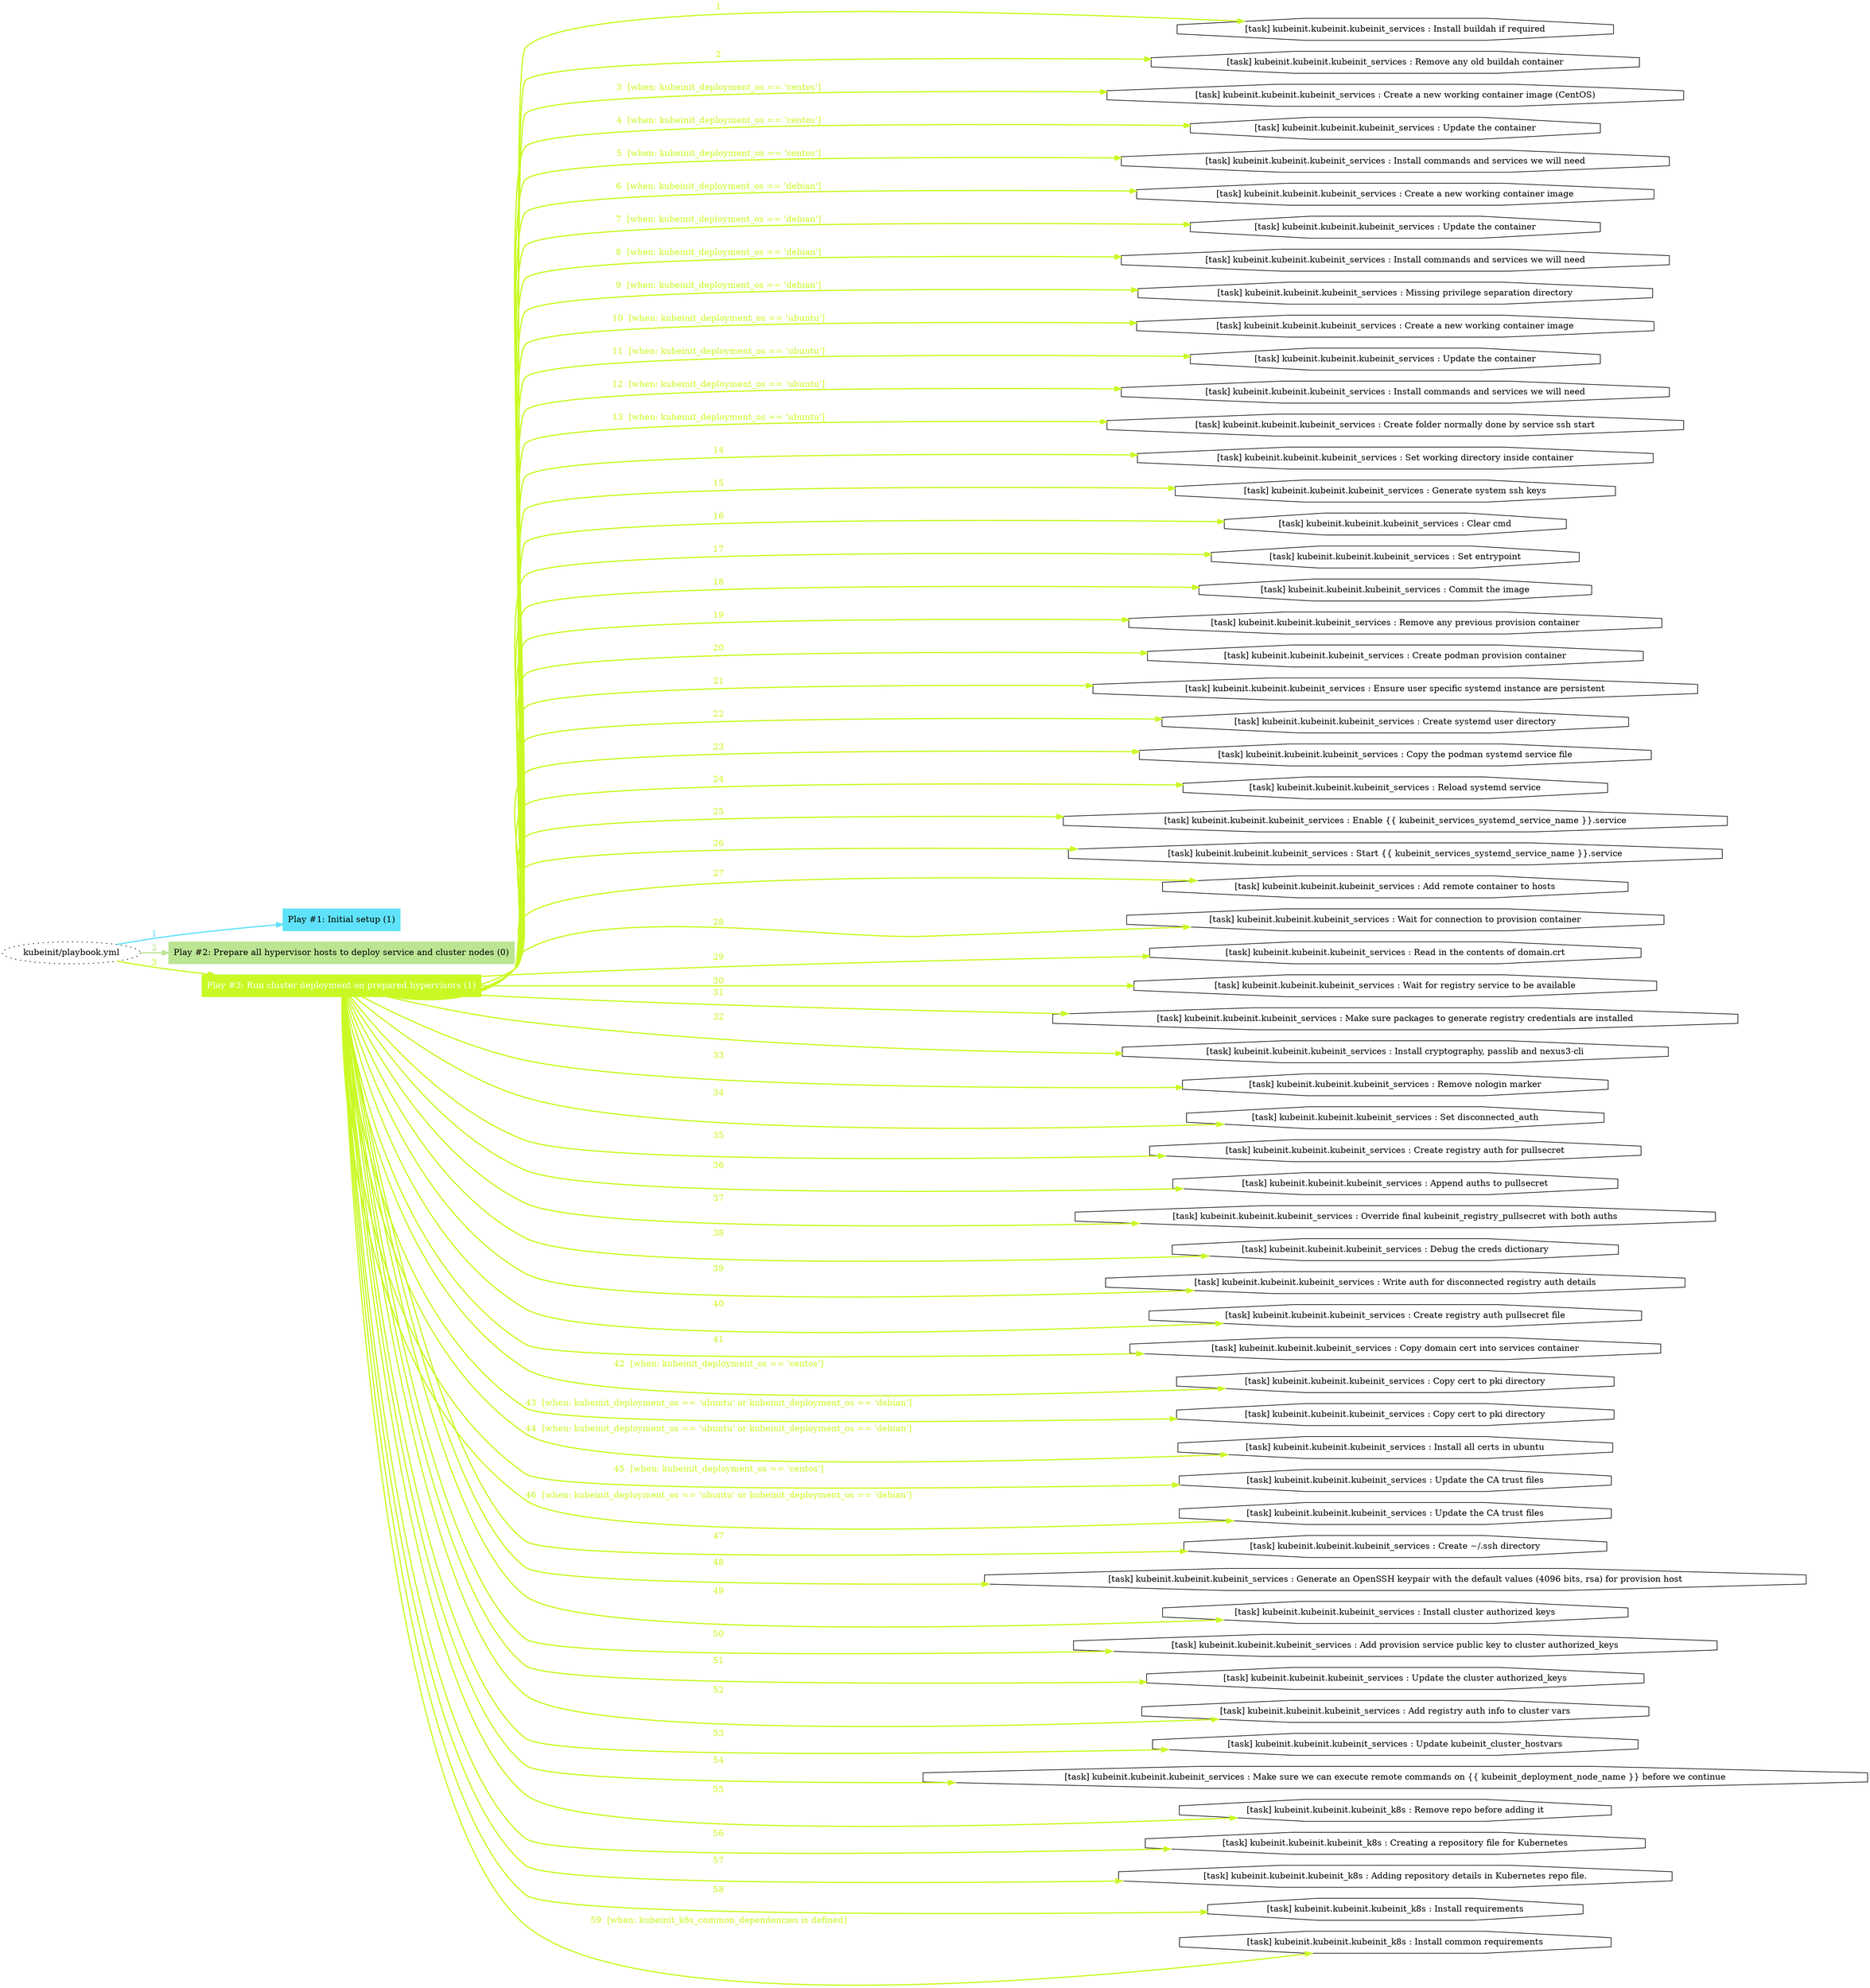 digraph "kubeinit/playbook.yml "{
	graph [concentrate=true ordering=in rankdir=LR ratio=fill]
	edge [esep=5 sep=10]
	"kubeinit/playbook.yml" [id=root_node style=dotted]
	subgraph "Play #1: Initial setup (1) "{
		"Play #1: Initial setup (1)" [color="#5fe2f9" fontcolor="#000000" id="play_1d1ae714-6ea5-441d-b76b-3cc7f5f86771" shape=box style=filled tooltip=localhost]
		"kubeinit/playbook.yml" -> "Play #1: Initial setup (1)" [label=1 color="#5fe2f9" fontcolor="#5fe2f9" id="edge_4df2fbd0-440d-4f52-8cdb-747b835b0151" style=bold]
	}
	subgraph "Play #2: Prepare all hypervisor hosts to deploy service and cluster nodes (0) "{
		"Play #2: Prepare all hypervisor hosts to deploy service and cluster nodes (0)" [color="#bbe593" fontcolor="#000000" id="play_1821e7a8-257f-4424-a507-42333f70b2d3" shape=box style=filled tooltip=""]
		"kubeinit/playbook.yml" -> "Play #2: Prepare all hypervisor hosts to deploy service and cluster nodes (0)" [label=2 color="#bbe593" fontcolor="#bbe593" id="edge_73fd0934-ee9b-4f18-93af-983c6a75f2b3" style=bold]
	}
	subgraph "Play #3: Run cluster deployment on prepared hypervisors (1) "{
		"Play #3: Run cluster deployment on prepared hypervisors (1)" [color="#c8f924" fontcolor="#ffffff" id="play_2c03385c-a66a-4f61-af82-be07b8969bfa" shape=box style=filled tooltip=localhost]
		"kubeinit/playbook.yml" -> "Play #3: Run cluster deployment on prepared hypervisors (1)" [label=3 color="#c8f924" fontcolor="#c8f924" id="edge_5815bb18-930b-4b12-9350-47b98c482972" style=bold]
		"task_334bc213-09f8-4820-a4db-e2d5ff87686d" [label="[task] kubeinit.kubeinit.kubeinit_services : Install buildah if required" id="task_334bc213-09f8-4820-a4db-e2d5ff87686d" shape=octagon tooltip="[task] kubeinit.kubeinit.kubeinit_services : Install buildah if required"]
		"Play #3: Run cluster deployment on prepared hypervisors (1)" -> "task_334bc213-09f8-4820-a4db-e2d5ff87686d" [label=1 color="#c8f924" fontcolor="#c8f924" id="edge_21118d5a-65f4-4303-b2c5-79b80f6dc817" style=bold]
		"task_783b4a70-5aa3-4f7e-9d0a-3e9fb149ca35" [label="[task] kubeinit.kubeinit.kubeinit_services : Remove any old buildah container" id="task_783b4a70-5aa3-4f7e-9d0a-3e9fb149ca35" shape=octagon tooltip="[task] kubeinit.kubeinit.kubeinit_services : Remove any old buildah container"]
		"Play #3: Run cluster deployment on prepared hypervisors (1)" -> "task_783b4a70-5aa3-4f7e-9d0a-3e9fb149ca35" [label=2 color="#c8f924" fontcolor="#c8f924" id="edge_f073ed29-e382-416f-bcf6-fe5a3750eb15" style=bold]
		"task_275f1ca0-2c2b-4faf-9f95-fc39c23cbedc" [label="[task] kubeinit.kubeinit.kubeinit_services : Create a new working container image (CentOS)" id="task_275f1ca0-2c2b-4faf-9f95-fc39c23cbedc" shape=octagon tooltip="[task] kubeinit.kubeinit.kubeinit_services : Create a new working container image (CentOS)"]
		"Play #3: Run cluster deployment on prepared hypervisors (1)" -> "task_275f1ca0-2c2b-4faf-9f95-fc39c23cbedc" [label="3  [when: kubeinit_deployment_os == 'centos']" color="#c8f924" fontcolor="#c8f924" id="edge_c72914ef-e073-4f55-b55d-63ec73ba4d4f" style=bold]
		"task_c33622b6-31d9-4d9e-9872-8e8538d7577a" [label="[task] kubeinit.kubeinit.kubeinit_services : Update the container" id="task_c33622b6-31d9-4d9e-9872-8e8538d7577a" shape=octagon tooltip="[task] kubeinit.kubeinit.kubeinit_services : Update the container"]
		"Play #3: Run cluster deployment on prepared hypervisors (1)" -> "task_c33622b6-31d9-4d9e-9872-8e8538d7577a" [label="4  [when: kubeinit_deployment_os == 'centos']" color="#c8f924" fontcolor="#c8f924" id="edge_e9b49f29-aab6-457c-90a6-4d0a1c7388e7" style=bold]
		"task_d6f6c39a-4820-4071-aff6-56a513ef50a3" [label="[task] kubeinit.kubeinit.kubeinit_services : Install commands and services we will need" id="task_d6f6c39a-4820-4071-aff6-56a513ef50a3" shape=octagon tooltip="[task] kubeinit.kubeinit.kubeinit_services : Install commands and services we will need"]
		"Play #3: Run cluster deployment on prepared hypervisors (1)" -> "task_d6f6c39a-4820-4071-aff6-56a513ef50a3" [label="5  [when: kubeinit_deployment_os == 'centos']" color="#c8f924" fontcolor="#c8f924" id="edge_6fee6154-dd33-4db5-b7ec-d43e436ce9f1" style=bold]
		"task_017b2add-8cd3-4cd1-9303-69a449357482" [label="[task] kubeinit.kubeinit.kubeinit_services : Create a new working container image" id="task_017b2add-8cd3-4cd1-9303-69a449357482" shape=octagon tooltip="[task] kubeinit.kubeinit.kubeinit_services : Create a new working container image"]
		"Play #3: Run cluster deployment on prepared hypervisors (1)" -> "task_017b2add-8cd3-4cd1-9303-69a449357482" [label="6  [when: kubeinit_deployment_os == 'debian']" color="#c8f924" fontcolor="#c8f924" id="edge_b5dd3b3a-613c-4a01-81cf-6d6d6de522a9" style=bold]
		"task_7aaf6850-1f15-4a6e-8727-32cf6cdda025" [label="[task] kubeinit.kubeinit.kubeinit_services : Update the container" id="task_7aaf6850-1f15-4a6e-8727-32cf6cdda025" shape=octagon tooltip="[task] kubeinit.kubeinit.kubeinit_services : Update the container"]
		"Play #3: Run cluster deployment on prepared hypervisors (1)" -> "task_7aaf6850-1f15-4a6e-8727-32cf6cdda025" [label="7  [when: kubeinit_deployment_os == 'debian']" color="#c8f924" fontcolor="#c8f924" id="edge_7df05781-0572-485c-abdd-873d15b0b721" style=bold]
		"task_2de858c4-da34-4f68-b646-949bf3c60c95" [label="[task] kubeinit.kubeinit.kubeinit_services : Install commands and services we will need" id="task_2de858c4-da34-4f68-b646-949bf3c60c95" shape=octagon tooltip="[task] kubeinit.kubeinit.kubeinit_services : Install commands and services we will need"]
		"Play #3: Run cluster deployment on prepared hypervisors (1)" -> "task_2de858c4-da34-4f68-b646-949bf3c60c95" [label="8  [when: kubeinit_deployment_os == 'debian']" color="#c8f924" fontcolor="#c8f924" id="edge_76cf7886-3d76-4d12-ac9e-76dba19b437f" style=bold]
		"task_043b4918-5c5d-40bc-8f4e-f254ad0f3c8d" [label="[task] kubeinit.kubeinit.kubeinit_services : Missing privilege separation directory" id="task_043b4918-5c5d-40bc-8f4e-f254ad0f3c8d" shape=octagon tooltip="[task] kubeinit.kubeinit.kubeinit_services : Missing privilege separation directory"]
		"Play #3: Run cluster deployment on prepared hypervisors (1)" -> "task_043b4918-5c5d-40bc-8f4e-f254ad0f3c8d" [label="9  [when: kubeinit_deployment_os == 'debian']" color="#c8f924" fontcolor="#c8f924" id="edge_c280a7b9-7a10-4286-99ef-d10015ca62e4" style=bold]
		"task_fa97495d-329e-4795-a5a9-489d5cc28d93" [label="[task] kubeinit.kubeinit.kubeinit_services : Create a new working container image" id="task_fa97495d-329e-4795-a5a9-489d5cc28d93" shape=octagon tooltip="[task] kubeinit.kubeinit.kubeinit_services : Create a new working container image"]
		"Play #3: Run cluster deployment on prepared hypervisors (1)" -> "task_fa97495d-329e-4795-a5a9-489d5cc28d93" [label="10  [when: kubeinit_deployment_os == 'ubuntu']" color="#c8f924" fontcolor="#c8f924" id="edge_771e62e0-6c79-48c1-8eab-7e949371c389" style=bold]
		"task_2e5d4383-3cf6-412b-993f-81dab5004a8e" [label="[task] kubeinit.kubeinit.kubeinit_services : Update the container" id="task_2e5d4383-3cf6-412b-993f-81dab5004a8e" shape=octagon tooltip="[task] kubeinit.kubeinit.kubeinit_services : Update the container"]
		"Play #3: Run cluster deployment on prepared hypervisors (1)" -> "task_2e5d4383-3cf6-412b-993f-81dab5004a8e" [label="11  [when: kubeinit_deployment_os == 'ubuntu']" color="#c8f924" fontcolor="#c8f924" id="edge_20371e25-2a93-4a2e-97a5-0d143e2e3c84" style=bold]
		"task_d395e394-0e5d-468e-bca1-06925245d0b1" [label="[task] kubeinit.kubeinit.kubeinit_services : Install commands and services we will need" id="task_d395e394-0e5d-468e-bca1-06925245d0b1" shape=octagon tooltip="[task] kubeinit.kubeinit.kubeinit_services : Install commands and services we will need"]
		"Play #3: Run cluster deployment on prepared hypervisors (1)" -> "task_d395e394-0e5d-468e-bca1-06925245d0b1" [label="12  [when: kubeinit_deployment_os == 'ubuntu']" color="#c8f924" fontcolor="#c8f924" id="edge_c322991e-fd45-4ae3-b057-a7d4ad4dae4b" style=bold]
		"task_805410aa-d8f5-4bcf-bf82-3c738a82e384" [label="[task] kubeinit.kubeinit.kubeinit_services : Create folder normally done by service ssh start" id="task_805410aa-d8f5-4bcf-bf82-3c738a82e384" shape=octagon tooltip="[task] kubeinit.kubeinit.kubeinit_services : Create folder normally done by service ssh start"]
		"Play #3: Run cluster deployment on prepared hypervisors (1)" -> "task_805410aa-d8f5-4bcf-bf82-3c738a82e384" [label="13  [when: kubeinit_deployment_os == 'ubuntu']" color="#c8f924" fontcolor="#c8f924" id="edge_152da140-e535-4882-97cd-246a19f93628" style=bold]
		"task_bd1db629-4dbd-4206-87c4-e0d01d9d82ad" [label="[task] kubeinit.kubeinit.kubeinit_services : Set working directory inside container" id="task_bd1db629-4dbd-4206-87c4-e0d01d9d82ad" shape=octagon tooltip="[task] kubeinit.kubeinit.kubeinit_services : Set working directory inside container"]
		"Play #3: Run cluster deployment on prepared hypervisors (1)" -> "task_bd1db629-4dbd-4206-87c4-e0d01d9d82ad" [label=14 color="#c8f924" fontcolor="#c8f924" id="edge_4459f697-7f11-4a3a-aa17-cc8c97008f5e" style=bold]
		"task_24a87fe2-7888-459b-8ab5-29dadb395bba" [label="[task] kubeinit.kubeinit.kubeinit_services : Generate system ssh keys" id="task_24a87fe2-7888-459b-8ab5-29dadb395bba" shape=octagon tooltip="[task] kubeinit.kubeinit.kubeinit_services : Generate system ssh keys"]
		"Play #3: Run cluster deployment on prepared hypervisors (1)" -> "task_24a87fe2-7888-459b-8ab5-29dadb395bba" [label=15 color="#c8f924" fontcolor="#c8f924" id="edge_03a3a96f-8418-4031-84d1-7a612263ec69" style=bold]
		"task_075f7235-f3a5-4b2e-8ccb-a79422699083" [label="[task] kubeinit.kubeinit.kubeinit_services : Clear cmd" id="task_075f7235-f3a5-4b2e-8ccb-a79422699083" shape=octagon tooltip="[task] kubeinit.kubeinit.kubeinit_services : Clear cmd"]
		"Play #3: Run cluster deployment on prepared hypervisors (1)" -> "task_075f7235-f3a5-4b2e-8ccb-a79422699083" [label=16 color="#c8f924" fontcolor="#c8f924" id="edge_e92cc1e1-6e03-4adf-97c6-b8092efcf86b" style=bold]
		"task_56487719-b7e1-4671-aeb0-ee8fff3e9db4" [label="[task] kubeinit.kubeinit.kubeinit_services : Set entrypoint" id="task_56487719-b7e1-4671-aeb0-ee8fff3e9db4" shape=octagon tooltip="[task] kubeinit.kubeinit.kubeinit_services : Set entrypoint"]
		"Play #3: Run cluster deployment on prepared hypervisors (1)" -> "task_56487719-b7e1-4671-aeb0-ee8fff3e9db4" [label=17 color="#c8f924" fontcolor="#c8f924" id="edge_18637d6b-9c3e-4c31-b901-2c23a8719880" style=bold]
		"task_4a81ea8d-4503-4776-824a-c3c2991a4a35" [label="[task] kubeinit.kubeinit.kubeinit_services : Commit the image" id="task_4a81ea8d-4503-4776-824a-c3c2991a4a35" shape=octagon tooltip="[task] kubeinit.kubeinit.kubeinit_services : Commit the image"]
		"Play #3: Run cluster deployment on prepared hypervisors (1)" -> "task_4a81ea8d-4503-4776-824a-c3c2991a4a35" [label=18 color="#c8f924" fontcolor="#c8f924" id="edge_f757c124-65a0-450d-9983-89b16499da09" style=bold]
		"task_55f17598-d8db-4eae-bbaf-96fc28b4372b" [label="[task] kubeinit.kubeinit.kubeinit_services : Remove any previous provision container" id="task_55f17598-d8db-4eae-bbaf-96fc28b4372b" shape=octagon tooltip="[task] kubeinit.kubeinit.kubeinit_services : Remove any previous provision container"]
		"Play #3: Run cluster deployment on prepared hypervisors (1)" -> "task_55f17598-d8db-4eae-bbaf-96fc28b4372b" [label=19 color="#c8f924" fontcolor="#c8f924" id="edge_549611e0-5470-47ec-b93a-fd077cac40ad" style=bold]
		"task_0f332e04-c169-48c5-9439-09c9dea6eaa7" [label="[task] kubeinit.kubeinit.kubeinit_services : Create podman provision container" id="task_0f332e04-c169-48c5-9439-09c9dea6eaa7" shape=octagon tooltip="[task] kubeinit.kubeinit.kubeinit_services : Create podman provision container"]
		"Play #3: Run cluster deployment on prepared hypervisors (1)" -> "task_0f332e04-c169-48c5-9439-09c9dea6eaa7" [label=20 color="#c8f924" fontcolor="#c8f924" id="edge_33c99a00-9edd-43b4-8779-97338a8b8469" style=bold]
		"task_16c81967-c009-45cb-ba6a-7020a2b57aa4" [label="[task] kubeinit.kubeinit.kubeinit_services : Ensure user specific systemd instance are persistent" id="task_16c81967-c009-45cb-ba6a-7020a2b57aa4" shape=octagon tooltip="[task] kubeinit.kubeinit.kubeinit_services : Ensure user specific systemd instance are persistent"]
		"Play #3: Run cluster deployment on prepared hypervisors (1)" -> "task_16c81967-c009-45cb-ba6a-7020a2b57aa4" [label=21 color="#c8f924" fontcolor="#c8f924" id="edge_8cf184d6-2f46-437d-8d52-5b15a257575c" style=bold]
		"task_30b2164f-eae0-498b-ad6c-3734184ca44b" [label="[task] kubeinit.kubeinit.kubeinit_services : Create systemd user directory" id="task_30b2164f-eae0-498b-ad6c-3734184ca44b" shape=octagon tooltip="[task] kubeinit.kubeinit.kubeinit_services : Create systemd user directory"]
		"Play #3: Run cluster deployment on prepared hypervisors (1)" -> "task_30b2164f-eae0-498b-ad6c-3734184ca44b" [label=22 color="#c8f924" fontcolor="#c8f924" id="edge_d6ab669b-f5be-4d28-8115-f09365e48335" style=bold]
		"task_12c4f1e9-6b8c-4ebc-95ae-09ad03f7c198" [label="[task] kubeinit.kubeinit.kubeinit_services : Copy the podman systemd service file" id="task_12c4f1e9-6b8c-4ebc-95ae-09ad03f7c198" shape=octagon tooltip="[task] kubeinit.kubeinit.kubeinit_services : Copy the podman systemd service file"]
		"Play #3: Run cluster deployment on prepared hypervisors (1)" -> "task_12c4f1e9-6b8c-4ebc-95ae-09ad03f7c198" [label=23 color="#c8f924" fontcolor="#c8f924" id="edge_0e96b095-c667-4e37-a945-dd06ef2c5a1d" style=bold]
		"task_2f4484cd-69ac-4013-8d9a-43c82997b083" [label="[task] kubeinit.kubeinit.kubeinit_services : Reload systemd service" id="task_2f4484cd-69ac-4013-8d9a-43c82997b083" shape=octagon tooltip="[task] kubeinit.kubeinit.kubeinit_services : Reload systemd service"]
		"Play #3: Run cluster deployment on prepared hypervisors (1)" -> "task_2f4484cd-69ac-4013-8d9a-43c82997b083" [label=24 color="#c8f924" fontcolor="#c8f924" id="edge_25eb836a-2dcc-404b-bb05-bb4ef99b0c04" style=bold]
		"task_d2520cba-ae69-47bb-a98c-c0573a582d6d" [label="[task] kubeinit.kubeinit.kubeinit_services : Enable {{ kubeinit_services_systemd_service_name }}.service" id="task_d2520cba-ae69-47bb-a98c-c0573a582d6d" shape=octagon tooltip="[task] kubeinit.kubeinit.kubeinit_services : Enable {{ kubeinit_services_systemd_service_name }}.service"]
		"Play #3: Run cluster deployment on prepared hypervisors (1)" -> "task_d2520cba-ae69-47bb-a98c-c0573a582d6d" [label=25 color="#c8f924" fontcolor="#c8f924" id="edge_0ff30b67-0882-4ec2-a98f-4e02de970166" style=bold]
		"task_9d7a21c8-380e-4d13-a6cb-a18a0084c671" [label="[task] kubeinit.kubeinit.kubeinit_services : Start {{ kubeinit_services_systemd_service_name }}.service" id="task_9d7a21c8-380e-4d13-a6cb-a18a0084c671" shape=octagon tooltip="[task] kubeinit.kubeinit.kubeinit_services : Start {{ kubeinit_services_systemd_service_name }}.service"]
		"Play #3: Run cluster deployment on prepared hypervisors (1)" -> "task_9d7a21c8-380e-4d13-a6cb-a18a0084c671" [label=26 color="#c8f924" fontcolor="#c8f924" id="edge_130e1af4-db62-4c06-8dfc-f2e28e4289aa" style=bold]
		"task_3f3c1cfd-ffd6-44a7-8481-ff4bcc1b095f" [label="[task] kubeinit.kubeinit.kubeinit_services : Add remote container to hosts" id="task_3f3c1cfd-ffd6-44a7-8481-ff4bcc1b095f" shape=octagon tooltip="[task] kubeinit.kubeinit.kubeinit_services : Add remote container to hosts"]
		"Play #3: Run cluster deployment on prepared hypervisors (1)" -> "task_3f3c1cfd-ffd6-44a7-8481-ff4bcc1b095f" [label=27 color="#c8f924" fontcolor="#c8f924" id="edge_dc0277be-7811-4678-b26a-e8a2fb2674cc" style=bold]
		"task_bfe2f07a-a672-4940-9433-8dbab990c07d" [label="[task] kubeinit.kubeinit.kubeinit_services : Wait for connection to provision container" id="task_bfe2f07a-a672-4940-9433-8dbab990c07d" shape=octagon tooltip="[task] kubeinit.kubeinit.kubeinit_services : Wait for connection to provision container"]
		"Play #3: Run cluster deployment on prepared hypervisors (1)" -> "task_bfe2f07a-a672-4940-9433-8dbab990c07d" [label=28 color="#c8f924" fontcolor="#c8f924" id="edge_86e40032-8ca5-4b11-bde6-506224387eee" style=bold]
		"task_36168958-ce42-4144-9d92-2bec05cf56fb" [label="[task] kubeinit.kubeinit.kubeinit_services : Read in the contents of domain.crt" id="task_36168958-ce42-4144-9d92-2bec05cf56fb" shape=octagon tooltip="[task] kubeinit.kubeinit.kubeinit_services : Read in the contents of domain.crt"]
		"Play #3: Run cluster deployment on prepared hypervisors (1)" -> "task_36168958-ce42-4144-9d92-2bec05cf56fb" [label=29 color="#c8f924" fontcolor="#c8f924" id="edge_6bc1971f-6767-48d5-bebe-bb1a8396a07e" style=bold]
		"task_43291a6d-7d98-4722-baa3-364982f4cecd" [label="[task] kubeinit.kubeinit.kubeinit_services : Wait for registry service to be available" id="task_43291a6d-7d98-4722-baa3-364982f4cecd" shape=octagon tooltip="[task] kubeinit.kubeinit.kubeinit_services : Wait for registry service to be available"]
		"Play #3: Run cluster deployment on prepared hypervisors (1)" -> "task_43291a6d-7d98-4722-baa3-364982f4cecd" [label=30 color="#c8f924" fontcolor="#c8f924" id="edge_84356ba9-dd11-4f05-9145-b795ca56e349" style=bold]
		"task_8f4dae2c-daaf-4540-8fb7-78ae0ab2b8a2" [label="[task] kubeinit.kubeinit.kubeinit_services : Make sure packages to generate registry credentials are installed" id="task_8f4dae2c-daaf-4540-8fb7-78ae0ab2b8a2" shape=octagon tooltip="[task] kubeinit.kubeinit.kubeinit_services : Make sure packages to generate registry credentials are installed"]
		"Play #3: Run cluster deployment on prepared hypervisors (1)" -> "task_8f4dae2c-daaf-4540-8fb7-78ae0ab2b8a2" [label=31 color="#c8f924" fontcolor="#c8f924" id="edge_d4f17a3c-6ded-4f1c-8dc3-8fe214aeb92e" style=bold]
		"task_51048149-be75-4971-8786-0a6483768c44" [label="[task] kubeinit.kubeinit.kubeinit_services : Install cryptography, passlib and nexus3-cli" id="task_51048149-be75-4971-8786-0a6483768c44" shape=octagon tooltip="[task] kubeinit.kubeinit.kubeinit_services : Install cryptography, passlib and nexus3-cli"]
		"Play #3: Run cluster deployment on prepared hypervisors (1)" -> "task_51048149-be75-4971-8786-0a6483768c44" [label=32 color="#c8f924" fontcolor="#c8f924" id="edge_d75ec51a-b868-4ee0-b8d2-38d22e781f3d" style=bold]
		"task_b607bea5-3a9f-4f4f-b902-27cf3fdfb685" [label="[task] kubeinit.kubeinit.kubeinit_services : Remove nologin marker" id="task_b607bea5-3a9f-4f4f-b902-27cf3fdfb685" shape=octagon tooltip="[task] kubeinit.kubeinit.kubeinit_services : Remove nologin marker"]
		"Play #3: Run cluster deployment on prepared hypervisors (1)" -> "task_b607bea5-3a9f-4f4f-b902-27cf3fdfb685" [label=33 color="#c8f924" fontcolor="#c8f924" id="edge_cdaaec37-3233-4bed-81a9-0ab44a05ca4d" style=bold]
		"task_57b70600-ba62-4727-b21a-a1e699548a07" [label="[task] kubeinit.kubeinit.kubeinit_services : Set disconnected_auth" id="task_57b70600-ba62-4727-b21a-a1e699548a07" shape=octagon tooltip="[task] kubeinit.kubeinit.kubeinit_services : Set disconnected_auth"]
		"Play #3: Run cluster deployment on prepared hypervisors (1)" -> "task_57b70600-ba62-4727-b21a-a1e699548a07" [label=34 color="#c8f924" fontcolor="#c8f924" id="edge_4bb63f6d-ad09-4753-bcf5-93b2ab6977a4" style=bold]
		"task_6c26d937-b51b-40d2-96ad-0b132f583c15" [label="[task] kubeinit.kubeinit.kubeinit_services : Create registry auth for pullsecret" id="task_6c26d937-b51b-40d2-96ad-0b132f583c15" shape=octagon tooltip="[task] kubeinit.kubeinit.kubeinit_services : Create registry auth for pullsecret"]
		"Play #3: Run cluster deployment on prepared hypervisors (1)" -> "task_6c26d937-b51b-40d2-96ad-0b132f583c15" [label=35 color="#c8f924" fontcolor="#c8f924" id="edge_5853042b-54bc-4038-8981-26a43a8bd382" style=bold]
		"task_4e5f7b97-8828-439f-a394-e372f4f8a459" [label="[task] kubeinit.kubeinit.kubeinit_services : Append auths to pullsecret" id="task_4e5f7b97-8828-439f-a394-e372f4f8a459" shape=octagon tooltip="[task] kubeinit.kubeinit.kubeinit_services : Append auths to pullsecret"]
		"Play #3: Run cluster deployment on prepared hypervisors (1)" -> "task_4e5f7b97-8828-439f-a394-e372f4f8a459" [label=36 color="#c8f924" fontcolor="#c8f924" id="edge_7ece39d7-df05-45f9-8ec3-d3c9a2b41345" style=bold]
		"task_0bc0ee0d-bf0b-480f-849e-83d2d1dea03d" [label="[task] kubeinit.kubeinit.kubeinit_services : Override final kubeinit_registry_pullsecret with both auths" id="task_0bc0ee0d-bf0b-480f-849e-83d2d1dea03d" shape=octagon tooltip="[task] kubeinit.kubeinit.kubeinit_services : Override final kubeinit_registry_pullsecret with both auths"]
		"Play #3: Run cluster deployment on prepared hypervisors (1)" -> "task_0bc0ee0d-bf0b-480f-849e-83d2d1dea03d" [label=37 color="#c8f924" fontcolor="#c8f924" id="edge_8350c150-44c0-4f7f-95f6-e9a7225cc282" style=bold]
		"task_0ce88932-bc99-4e05-a6e2-31c025de535b" [label="[task] kubeinit.kubeinit.kubeinit_services : Debug the creds dictionary" id="task_0ce88932-bc99-4e05-a6e2-31c025de535b" shape=octagon tooltip="[task] kubeinit.kubeinit.kubeinit_services : Debug the creds dictionary"]
		"Play #3: Run cluster deployment on prepared hypervisors (1)" -> "task_0ce88932-bc99-4e05-a6e2-31c025de535b" [label=38 color="#c8f924" fontcolor="#c8f924" id="edge_e928b8ba-6206-4965-9a02-6dc8f3670e00" style=bold]
		"task_d5c58c62-65bc-472a-aa12-27a3c65bb716" [label="[task] kubeinit.kubeinit.kubeinit_services : Write auth for disconnected registry auth details" id="task_d5c58c62-65bc-472a-aa12-27a3c65bb716" shape=octagon tooltip="[task] kubeinit.kubeinit.kubeinit_services : Write auth for disconnected registry auth details"]
		"Play #3: Run cluster deployment on prepared hypervisors (1)" -> "task_d5c58c62-65bc-472a-aa12-27a3c65bb716" [label=39 color="#c8f924" fontcolor="#c8f924" id="edge_d450aa11-a132-4815-9f4e-81c8df64d093" style=bold]
		"task_ce50cab3-f791-4989-af14-674a351d4ccf" [label="[task] kubeinit.kubeinit.kubeinit_services : Create registry auth pullsecret file" id="task_ce50cab3-f791-4989-af14-674a351d4ccf" shape=octagon tooltip="[task] kubeinit.kubeinit.kubeinit_services : Create registry auth pullsecret file"]
		"Play #3: Run cluster deployment on prepared hypervisors (1)" -> "task_ce50cab3-f791-4989-af14-674a351d4ccf" [label=40 color="#c8f924" fontcolor="#c8f924" id="edge_286c5e61-3641-4a3f-93db-2f7ebca31a1a" style=bold]
		"task_c794e33f-f52a-47c0-9543-d67c4f1efc35" [label="[task] kubeinit.kubeinit.kubeinit_services : Copy domain cert into services container" id="task_c794e33f-f52a-47c0-9543-d67c4f1efc35" shape=octagon tooltip="[task] kubeinit.kubeinit.kubeinit_services : Copy domain cert into services container"]
		"Play #3: Run cluster deployment on prepared hypervisors (1)" -> "task_c794e33f-f52a-47c0-9543-d67c4f1efc35" [label=41 color="#c8f924" fontcolor="#c8f924" id="edge_ca522917-0dd2-4144-b7b2-d48c9cc80fd3" style=bold]
		"task_50b04c06-b41e-47cd-85bc-47b0c9917b99" [label="[task] kubeinit.kubeinit.kubeinit_services : Copy cert to pki directory" id="task_50b04c06-b41e-47cd-85bc-47b0c9917b99" shape=octagon tooltip="[task] kubeinit.kubeinit.kubeinit_services : Copy cert to pki directory"]
		"Play #3: Run cluster deployment on prepared hypervisors (1)" -> "task_50b04c06-b41e-47cd-85bc-47b0c9917b99" [label="42  [when: kubeinit_deployment_os == 'centos']" color="#c8f924" fontcolor="#c8f924" id="edge_c3ceba3e-7d26-4ae6-b09a-d3be744d3fb0" style=bold]
		"task_8b6f9f7e-599a-4ebc-9161-12474a4d0e6b" [label="[task] kubeinit.kubeinit.kubeinit_services : Copy cert to pki directory" id="task_8b6f9f7e-599a-4ebc-9161-12474a4d0e6b" shape=octagon tooltip="[task] kubeinit.kubeinit.kubeinit_services : Copy cert to pki directory"]
		"Play #3: Run cluster deployment on prepared hypervisors (1)" -> "task_8b6f9f7e-599a-4ebc-9161-12474a4d0e6b" [label="43  [when: kubeinit_deployment_os == 'ubuntu' or kubeinit_deployment_os == 'debian']" color="#c8f924" fontcolor="#c8f924" id="edge_389cf988-58f8-487c-b7a6-c59ba5fbe72b" style=bold]
		"task_019e524e-050a-4c40-b934-29965edb0367" [label="[task] kubeinit.kubeinit.kubeinit_services : Install all certs in ubuntu" id="task_019e524e-050a-4c40-b934-29965edb0367" shape=octagon tooltip="[task] kubeinit.kubeinit.kubeinit_services : Install all certs in ubuntu"]
		"Play #3: Run cluster deployment on prepared hypervisors (1)" -> "task_019e524e-050a-4c40-b934-29965edb0367" [label="44  [when: kubeinit_deployment_os == 'ubuntu' or kubeinit_deployment_os == 'debian']" color="#c8f924" fontcolor="#c8f924" id="edge_7ea0dcca-4572-4c89-9196-95ab53d82af8" style=bold]
		"task_e36dde8a-04e8-4480-ae59-8cc580bbc166" [label="[task] kubeinit.kubeinit.kubeinit_services : Update the CA trust files" id="task_e36dde8a-04e8-4480-ae59-8cc580bbc166" shape=octagon tooltip="[task] kubeinit.kubeinit.kubeinit_services : Update the CA trust files"]
		"Play #3: Run cluster deployment on prepared hypervisors (1)" -> "task_e36dde8a-04e8-4480-ae59-8cc580bbc166" [label="45  [when: kubeinit_deployment_os == 'centos']" color="#c8f924" fontcolor="#c8f924" id="edge_25a01d05-76c4-48ce-8ef8-99054ce55bf6" style=bold]
		"task_b397f8d6-b0c7-4a1d-9c41-2b0b01492d91" [label="[task] kubeinit.kubeinit.kubeinit_services : Update the CA trust files" id="task_b397f8d6-b0c7-4a1d-9c41-2b0b01492d91" shape=octagon tooltip="[task] kubeinit.kubeinit.kubeinit_services : Update the CA trust files"]
		"Play #3: Run cluster deployment on prepared hypervisors (1)" -> "task_b397f8d6-b0c7-4a1d-9c41-2b0b01492d91" [label="46  [when: kubeinit_deployment_os == 'ubuntu' or kubeinit_deployment_os == 'debian']" color="#c8f924" fontcolor="#c8f924" id="edge_26c9047d-2a44-40e4-b296-ea29c4b8b87b" style=bold]
		"task_97151f74-cc7e-4479-b455-d5f8f6ed3277" [label="[task] kubeinit.kubeinit.kubeinit_services : Create ~/.ssh directory" id="task_97151f74-cc7e-4479-b455-d5f8f6ed3277" shape=octagon tooltip="[task] kubeinit.kubeinit.kubeinit_services : Create ~/.ssh directory"]
		"Play #3: Run cluster deployment on prepared hypervisors (1)" -> "task_97151f74-cc7e-4479-b455-d5f8f6ed3277" [label=47 color="#c8f924" fontcolor="#c8f924" id="edge_f1aef5fd-0fc4-46d5-9e01-9cfbb5939974" style=bold]
		"task_bb499732-9a7d-4e4b-8bd5-ad2c21b96e3e" [label="[task] kubeinit.kubeinit.kubeinit_services : Generate an OpenSSH keypair with the default values (4096 bits, rsa) for provision host" id="task_bb499732-9a7d-4e4b-8bd5-ad2c21b96e3e" shape=octagon tooltip="[task] kubeinit.kubeinit.kubeinit_services : Generate an OpenSSH keypair with the default values (4096 bits, rsa) for provision host"]
		"Play #3: Run cluster deployment on prepared hypervisors (1)" -> "task_bb499732-9a7d-4e4b-8bd5-ad2c21b96e3e" [label=48 color="#c8f924" fontcolor="#c8f924" id="edge_9294efc3-82d5-404b-a211-e7ef7af40ab7" style=bold]
		"task_20958c51-4336-4eb6-9995-c6a1bce5a9b0" [label="[task] kubeinit.kubeinit.kubeinit_services : Install cluster authorized keys" id="task_20958c51-4336-4eb6-9995-c6a1bce5a9b0" shape=octagon tooltip="[task] kubeinit.kubeinit.kubeinit_services : Install cluster authorized keys"]
		"Play #3: Run cluster deployment on prepared hypervisors (1)" -> "task_20958c51-4336-4eb6-9995-c6a1bce5a9b0" [label=49 color="#c8f924" fontcolor="#c8f924" id="edge_4445ff04-7c63-4940-8c1c-061423db6182" style=bold]
		"task_c687dd48-53c9-4b46-a9b7-8d4b7ff74eb3" [label="[task] kubeinit.kubeinit.kubeinit_services : Add provision service public key to cluster authorized_keys" id="task_c687dd48-53c9-4b46-a9b7-8d4b7ff74eb3" shape=octagon tooltip="[task] kubeinit.kubeinit.kubeinit_services : Add provision service public key to cluster authorized_keys"]
		"Play #3: Run cluster deployment on prepared hypervisors (1)" -> "task_c687dd48-53c9-4b46-a9b7-8d4b7ff74eb3" [label=50 color="#c8f924" fontcolor="#c8f924" id="edge_c142b701-eacd-49a3-8b5a-a838628dc092" style=bold]
		"task_a7a16dc4-a837-4ed3-8992-3b19f49e77ae" [label="[task] kubeinit.kubeinit.kubeinit_services : Update the cluster authorized_keys" id="task_a7a16dc4-a837-4ed3-8992-3b19f49e77ae" shape=octagon tooltip="[task] kubeinit.kubeinit.kubeinit_services : Update the cluster authorized_keys"]
		"Play #3: Run cluster deployment on prepared hypervisors (1)" -> "task_a7a16dc4-a837-4ed3-8992-3b19f49e77ae" [label=51 color="#c8f924" fontcolor="#c8f924" id="edge_4081ba94-7188-40b1-9a70-7fc6e701780a" style=bold]
		"task_75af8839-8aca-40f5-9569-ea77193b02cf" [label="[task] kubeinit.kubeinit.kubeinit_services : Add registry auth info to cluster vars" id="task_75af8839-8aca-40f5-9569-ea77193b02cf" shape=octagon tooltip="[task] kubeinit.kubeinit.kubeinit_services : Add registry auth info to cluster vars"]
		"Play #3: Run cluster deployment on prepared hypervisors (1)" -> "task_75af8839-8aca-40f5-9569-ea77193b02cf" [label=52 color="#c8f924" fontcolor="#c8f924" id="edge_0711a04b-51cd-48b5-8159-8b492751dffc" style=bold]
		"task_a1d36323-6e52-4a3a-92fe-6a471b16a96c" [label="[task] kubeinit.kubeinit.kubeinit_services : Update kubeinit_cluster_hostvars" id="task_a1d36323-6e52-4a3a-92fe-6a471b16a96c" shape=octagon tooltip="[task] kubeinit.kubeinit.kubeinit_services : Update kubeinit_cluster_hostvars"]
		"Play #3: Run cluster deployment on prepared hypervisors (1)" -> "task_a1d36323-6e52-4a3a-92fe-6a471b16a96c" [label=53 color="#c8f924" fontcolor="#c8f924" id="edge_684f9af9-fb74-42ff-a090-7f872673c997" style=bold]
		"task_840774bb-8617-457f-bd5e-46d16351eb73" [label="[task] kubeinit.kubeinit.kubeinit_services : Make sure we can execute remote commands on {{ kubeinit_deployment_node_name }} before we continue" id="task_840774bb-8617-457f-bd5e-46d16351eb73" shape=octagon tooltip="[task] kubeinit.kubeinit.kubeinit_services : Make sure we can execute remote commands on {{ kubeinit_deployment_node_name }} before we continue"]
		"Play #3: Run cluster deployment on prepared hypervisors (1)" -> "task_840774bb-8617-457f-bd5e-46d16351eb73" [label=54 color="#c8f924" fontcolor="#c8f924" id="edge_3c7ed946-1bd3-4f84-af96-a0788ee53274" style=bold]
		"task_3fee3d87-749c-4b34-b6c4-dd853c138e91" [label="[task] kubeinit.kubeinit.kubeinit_k8s : Remove repo before adding it" id="task_3fee3d87-749c-4b34-b6c4-dd853c138e91" shape=octagon tooltip="[task] kubeinit.kubeinit.kubeinit_k8s : Remove repo before adding it"]
		"Play #3: Run cluster deployment on prepared hypervisors (1)" -> "task_3fee3d87-749c-4b34-b6c4-dd853c138e91" [label=55 color="#c8f924" fontcolor="#c8f924" id="edge_0f18a9ed-0fc5-45f6-93f0-8659daa18831" style=bold]
		"task_598ab4e7-28aa-4d33-8777-ad0ab85995f4" [label="[task] kubeinit.kubeinit.kubeinit_k8s : Creating a repository file for Kubernetes" id="task_598ab4e7-28aa-4d33-8777-ad0ab85995f4" shape=octagon tooltip="[task] kubeinit.kubeinit.kubeinit_k8s : Creating a repository file for Kubernetes"]
		"Play #3: Run cluster deployment on prepared hypervisors (1)" -> "task_598ab4e7-28aa-4d33-8777-ad0ab85995f4" [label=56 color="#c8f924" fontcolor="#c8f924" id="edge_e9be7c14-6552-4082-9dbf-15b67164a79f" style=bold]
		"task_d5e3609d-af65-4c2a-9dcb-9be9f0e54caf" [label="[task] kubeinit.kubeinit.kubeinit_k8s : Adding repository details in Kubernetes repo file." id="task_d5e3609d-af65-4c2a-9dcb-9be9f0e54caf" shape=octagon tooltip="[task] kubeinit.kubeinit.kubeinit_k8s : Adding repository details in Kubernetes repo file."]
		"Play #3: Run cluster deployment on prepared hypervisors (1)" -> "task_d5e3609d-af65-4c2a-9dcb-9be9f0e54caf" [label=57 color="#c8f924" fontcolor="#c8f924" id="edge_ec071eeb-b1a6-43b6-a436-c6b1042cd543" style=bold]
		"task_9f739472-ccfb-4c59-a39f-7a407ae67ca7" [label="[task] kubeinit.kubeinit.kubeinit_k8s : Install requirements" id="task_9f739472-ccfb-4c59-a39f-7a407ae67ca7" shape=octagon tooltip="[task] kubeinit.kubeinit.kubeinit_k8s : Install requirements"]
		"Play #3: Run cluster deployment on prepared hypervisors (1)" -> "task_9f739472-ccfb-4c59-a39f-7a407ae67ca7" [label=58 color="#c8f924" fontcolor="#c8f924" id="edge_8a69c750-9f8c-4cae-a1f8-236eb174aa61" style=bold]
		"task_31633c36-4c34-40c7-80cf-26de87f9941d" [label="[task] kubeinit.kubeinit.kubeinit_k8s : Install common requirements" id="task_31633c36-4c34-40c7-80cf-26de87f9941d" shape=octagon tooltip="[task] kubeinit.kubeinit.kubeinit_k8s : Install common requirements"]
		"Play #3: Run cluster deployment on prepared hypervisors (1)" -> "task_31633c36-4c34-40c7-80cf-26de87f9941d" [label="59  [when: kubeinit_k8s_common_dependencies is defined]" color="#c8f924" fontcolor="#c8f924" id="edge_42039f50-30f2-40dd-91ba-1c0da5c81eb8" style=bold]
	}
}
